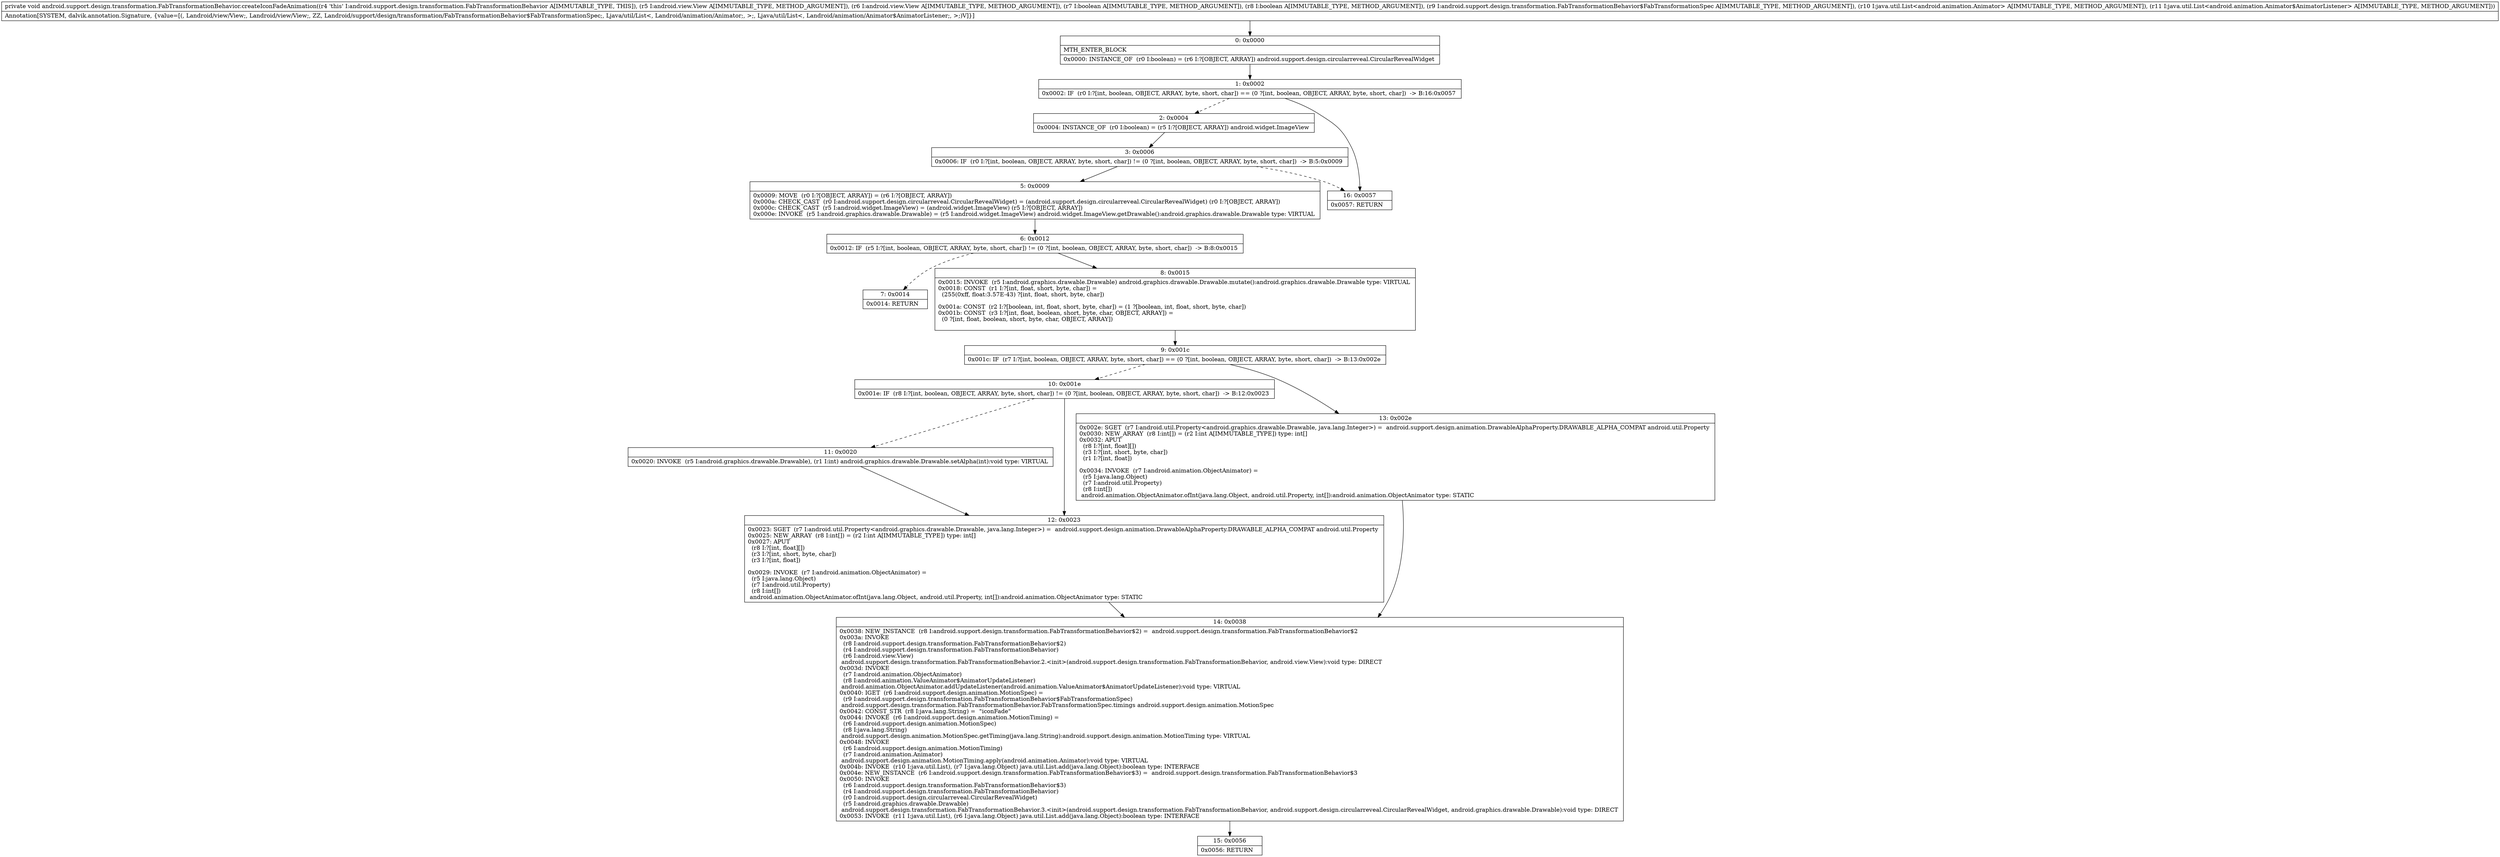 digraph "CFG forandroid.support.design.transformation.FabTransformationBehavior.createIconFadeAnimation(Landroid\/view\/View;Landroid\/view\/View;ZZLandroid\/support\/design\/transformation\/FabTransformationBehavior$FabTransformationSpec;Ljava\/util\/List;Ljava\/util\/List;)V" {
Node_0 [shape=record,label="{0\:\ 0x0000|MTH_ENTER_BLOCK\l|0x0000: INSTANCE_OF  (r0 I:boolean) = (r6 I:?[OBJECT, ARRAY]) android.support.design.circularreveal.CircularRevealWidget \l}"];
Node_1 [shape=record,label="{1\:\ 0x0002|0x0002: IF  (r0 I:?[int, boolean, OBJECT, ARRAY, byte, short, char]) == (0 ?[int, boolean, OBJECT, ARRAY, byte, short, char])  \-\> B:16:0x0057 \l}"];
Node_2 [shape=record,label="{2\:\ 0x0004|0x0004: INSTANCE_OF  (r0 I:boolean) = (r5 I:?[OBJECT, ARRAY]) android.widget.ImageView \l}"];
Node_3 [shape=record,label="{3\:\ 0x0006|0x0006: IF  (r0 I:?[int, boolean, OBJECT, ARRAY, byte, short, char]) != (0 ?[int, boolean, OBJECT, ARRAY, byte, short, char])  \-\> B:5:0x0009 \l}"];
Node_5 [shape=record,label="{5\:\ 0x0009|0x0009: MOVE  (r0 I:?[OBJECT, ARRAY]) = (r6 I:?[OBJECT, ARRAY]) \l0x000a: CHECK_CAST  (r0 I:android.support.design.circularreveal.CircularRevealWidget) = (android.support.design.circularreveal.CircularRevealWidget) (r0 I:?[OBJECT, ARRAY]) \l0x000c: CHECK_CAST  (r5 I:android.widget.ImageView) = (android.widget.ImageView) (r5 I:?[OBJECT, ARRAY]) \l0x000e: INVOKE  (r5 I:android.graphics.drawable.Drawable) = (r5 I:android.widget.ImageView) android.widget.ImageView.getDrawable():android.graphics.drawable.Drawable type: VIRTUAL \l}"];
Node_6 [shape=record,label="{6\:\ 0x0012|0x0012: IF  (r5 I:?[int, boolean, OBJECT, ARRAY, byte, short, char]) != (0 ?[int, boolean, OBJECT, ARRAY, byte, short, char])  \-\> B:8:0x0015 \l}"];
Node_7 [shape=record,label="{7\:\ 0x0014|0x0014: RETURN   \l}"];
Node_8 [shape=record,label="{8\:\ 0x0015|0x0015: INVOKE  (r5 I:android.graphics.drawable.Drawable) android.graphics.drawable.Drawable.mutate():android.graphics.drawable.Drawable type: VIRTUAL \l0x0018: CONST  (r1 I:?[int, float, short, byte, char]) = \l  (255(0xff, float:3.57E\-43) ?[int, float, short, byte, char])\l \l0x001a: CONST  (r2 I:?[boolean, int, float, short, byte, char]) = (1 ?[boolean, int, float, short, byte, char]) \l0x001b: CONST  (r3 I:?[int, float, boolean, short, byte, char, OBJECT, ARRAY]) = \l  (0 ?[int, float, boolean, short, byte, char, OBJECT, ARRAY])\l \l}"];
Node_9 [shape=record,label="{9\:\ 0x001c|0x001c: IF  (r7 I:?[int, boolean, OBJECT, ARRAY, byte, short, char]) == (0 ?[int, boolean, OBJECT, ARRAY, byte, short, char])  \-\> B:13:0x002e \l}"];
Node_10 [shape=record,label="{10\:\ 0x001e|0x001e: IF  (r8 I:?[int, boolean, OBJECT, ARRAY, byte, short, char]) != (0 ?[int, boolean, OBJECT, ARRAY, byte, short, char])  \-\> B:12:0x0023 \l}"];
Node_11 [shape=record,label="{11\:\ 0x0020|0x0020: INVOKE  (r5 I:android.graphics.drawable.Drawable), (r1 I:int) android.graphics.drawable.Drawable.setAlpha(int):void type: VIRTUAL \l}"];
Node_12 [shape=record,label="{12\:\ 0x0023|0x0023: SGET  (r7 I:android.util.Property\<android.graphics.drawable.Drawable, java.lang.Integer\>) =  android.support.design.animation.DrawableAlphaProperty.DRAWABLE_ALPHA_COMPAT android.util.Property \l0x0025: NEW_ARRAY  (r8 I:int[]) = (r2 I:int A[IMMUTABLE_TYPE]) type: int[] \l0x0027: APUT  \l  (r8 I:?[int, float][])\l  (r3 I:?[int, short, byte, char])\l  (r3 I:?[int, float])\l \l0x0029: INVOKE  (r7 I:android.animation.ObjectAnimator) = \l  (r5 I:java.lang.Object)\l  (r7 I:android.util.Property)\l  (r8 I:int[])\l android.animation.ObjectAnimator.ofInt(java.lang.Object, android.util.Property, int[]):android.animation.ObjectAnimator type: STATIC \l}"];
Node_13 [shape=record,label="{13\:\ 0x002e|0x002e: SGET  (r7 I:android.util.Property\<android.graphics.drawable.Drawable, java.lang.Integer\>) =  android.support.design.animation.DrawableAlphaProperty.DRAWABLE_ALPHA_COMPAT android.util.Property \l0x0030: NEW_ARRAY  (r8 I:int[]) = (r2 I:int A[IMMUTABLE_TYPE]) type: int[] \l0x0032: APUT  \l  (r8 I:?[int, float][])\l  (r3 I:?[int, short, byte, char])\l  (r1 I:?[int, float])\l \l0x0034: INVOKE  (r7 I:android.animation.ObjectAnimator) = \l  (r5 I:java.lang.Object)\l  (r7 I:android.util.Property)\l  (r8 I:int[])\l android.animation.ObjectAnimator.ofInt(java.lang.Object, android.util.Property, int[]):android.animation.ObjectAnimator type: STATIC \l}"];
Node_14 [shape=record,label="{14\:\ 0x0038|0x0038: NEW_INSTANCE  (r8 I:android.support.design.transformation.FabTransformationBehavior$2) =  android.support.design.transformation.FabTransformationBehavior$2 \l0x003a: INVOKE  \l  (r8 I:android.support.design.transformation.FabTransformationBehavior$2)\l  (r4 I:android.support.design.transformation.FabTransformationBehavior)\l  (r6 I:android.view.View)\l android.support.design.transformation.FabTransformationBehavior.2.\<init\>(android.support.design.transformation.FabTransformationBehavior, android.view.View):void type: DIRECT \l0x003d: INVOKE  \l  (r7 I:android.animation.ObjectAnimator)\l  (r8 I:android.animation.ValueAnimator$AnimatorUpdateListener)\l android.animation.ObjectAnimator.addUpdateListener(android.animation.ValueAnimator$AnimatorUpdateListener):void type: VIRTUAL \l0x0040: IGET  (r6 I:android.support.design.animation.MotionSpec) = \l  (r9 I:android.support.design.transformation.FabTransformationBehavior$FabTransformationSpec)\l android.support.design.transformation.FabTransformationBehavior.FabTransformationSpec.timings android.support.design.animation.MotionSpec \l0x0042: CONST_STR  (r8 I:java.lang.String) =  \"iconFade\" \l0x0044: INVOKE  (r6 I:android.support.design.animation.MotionTiming) = \l  (r6 I:android.support.design.animation.MotionSpec)\l  (r8 I:java.lang.String)\l android.support.design.animation.MotionSpec.getTiming(java.lang.String):android.support.design.animation.MotionTiming type: VIRTUAL \l0x0048: INVOKE  \l  (r6 I:android.support.design.animation.MotionTiming)\l  (r7 I:android.animation.Animator)\l android.support.design.animation.MotionTiming.apply(android.animation.Animator):void type: VIRTUAL \l0x004b: INVOKE  (r10 I:java.util.List), (r7 I:java.lang.Object) java.util.List.add(java.lang.Object):boolean type: INTERFACE \l0x004e: NEW_INSTANCE  (r6 I:android.support.design.transformation.FabTransformationBehavior$3) =  android.support.design.transformation.FabTransformationBehavior$3 \l0x0050: INVOKE  \l  (r6 I:android.support.design.transformation.FabTransformationBehavior$3)\l  (r4 I:android.support.design.transformation.FabTransformationBehavior)\l  (r0 I:android.support.design.circularreveal.CircularRevealWidget)\l  (r5 I:android.graphics.drawable.Drawable)\l android.support.design.transformation.FabTransformationBehavior.3.\<init\>(android.support.design.transformation.FabTransformationBehavior, android.support.design.circularreveal.CircularRevealWidget, android.graphics.drawable.Drawable):void type: DIRECT \l0x0053: INVOKE  (r11 I:java.util.List), (r6 I:java.lang.Object) java.util.List.add(java.lang.Object):boolean type: INTERFACE \l}"];
Node_15 [shape=record,label="{15\:\ 0x0056|0x0056: RETURN   \l}"];
Node_16 [shape=record,label="{16\:\ 0x0057|0x0057: RETURN   \l}"];
MethodNode[shape=record,label="{private void android.support.design.transformation.FabTransformationBehavior.createIconFadeAnimation((r4 'this' I:android.support.design.transformation.FabTransformationBehavior A[IMMUTABLE_TYPE, THIS]), (r5 I:android.view.View A[IMMUTABLE_TYPE, METHOD_ARGUMENT]), (r6 I:android.view.View A[IMMUTABLE_TYPE, METHOD_ARGUMENT]), (r7 I:boolean A[IMMUTABLE_TYPE, METHOD_ARGUMENT]), (r8 I:boolean A[IMMUTABLE_TYPE, METHOD_ARGUMENT]), (r9 I:android.support.design.transformation.FabTransformationBehavior$FabTransformationSpec A[IMMUTABLE_TYPE, METHOD_ARGUMENT]), (r10 I:java.util.List\<android.animation.Animator\> A[IMMUTABLE_TYPE, METHOD_ARGUMENT]), (r11 I:java.util.List\<android.animation.Animator$AnimatorListener\> A[IMMUTABLE_TYPE, METHOD_ARGUMENT]))  | Annotation[SYSTEM, dalvik.annotation.Signature, \{value=[(, Landroid\/view\/View;, Landroid\/view\/View;, ZZ, Landroid\/support\/design\/transformation\/FabTransformationBehavior$FabTransformationSpec;, Ljava\/util\/List\<, Landroid\/animation\/Animator;, \>;, Ljava\/util\/List\<, Landroid\/animation\/Animator$AnimatorListener;, \>;)V]\}]\l}"];
MethodNode -> Node_0;
Node_0 -> Node_1;
Node_1 -> Node_2[style=dashed];
Node_1 -> Node_16;
Node_2 -> Node_3;
Node_3 -> Node_5;
Node_3 -> Node_16[style=dashed];
Node_5 -> Node_6;
Node_6 -> Node_7[style=dashed];
Node_6 -> Node_8;
Node_8 -> Node_9;
Node_9 -> Node_10[style=dashed];
Node_9 -> Node_13;
Node_10 -> Node_11[style=dashed];
Node_10 -> Node_12;
Node_11 -> Node_12;
Node_12 -> Node_14;
Node_13 -> Node_14;
Node_14 -> Node_15;
}

